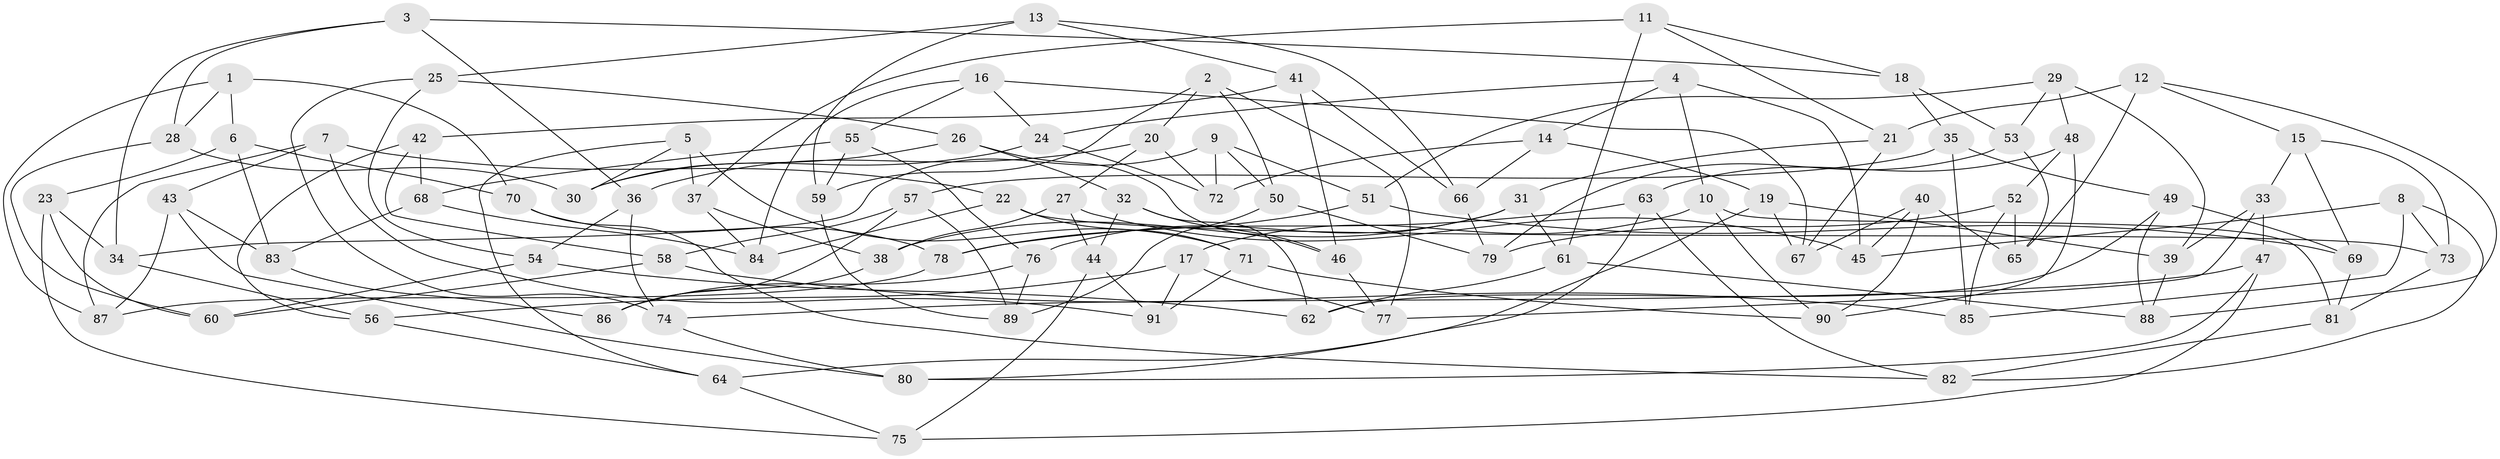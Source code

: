 // Generated by graph-tools (version 1.1) at 2025/16/03/09/25 04:16:27]
// undirected, 91 vertices, 182 edges
graph export_dot {
graph [start="1"]
  node [color=gray90,style=filled];
  1;
  2;
  3;
  4;
  5;
  6;
  7;
  8;
  9;
  10;
  11;
  12;
  13;
  14;
  15;
  16;
  17;
  18;
  19;
  20;
  21;
  22;
  23;
  24;
  25;
  26;
  27;
  28;
  29;
  30;
  31;
  32;
  33;
  34;
  35;
  36;
  37;
  38;
  39;
  40;
  41;
  42;
  43;
  44;
  45;
  46;
  47;
  48;
  49;
  50;
  51;
  52;
  53;
  54;
  55;
  56;
  57;
  58;
  59;
  60;
  61;
  62;
  63;
  64;
  65;
  66;
  67;
  68;
  69;
  70;
  71;
  72;
  73;
  74;
  75;
  76;
  77;
  78;
  79;
  80;
  81;
  82;
  83;
  84;
  85;
  86;
  87;
  88;
  89;
  90;
  91;
  1 -- 6;
  1 -- 70;
  1 -- 87;
  1 -- 28;
  2 -- 77;
  2 -- 50;
  2 -- 20;
  2 -- 59;
  3 -- 36;
  3 -- 34;
  3 -- 18;
  3 -- 28;
  4 -- 10;
  4 -- 24;
  4 -- 14;
  4 -- 45;
  5 -- 71;
  5 -- 30;
  5 -- 64;
  5 -- 37;
  6 -- 23;
  6 -- 83;
  6 -- 70;
  7 -- 87;
  7 -- 91;
  7 -- 22;
  7 -- 43;
  8 -- 82;
  8 -- 45;
  8 -- 73;
  8 -- 85;
  9 -- 34;
  9 -- 51;
  9 -- 50;
  9 -- 72;
  10 -- 81;
  10 -- 90;
  10 -- 17;
  11 -- 61;
  11 -- 18;
  11 -- 21;
  11 -- 37;
  12 -- 21;
  12 -- 88;
  12 -- 15;
  12 -- 65;
  13 -- 41;
  13 -- 25;
  13 -- 59;
  13 -- 66;
  14 -- 66;
  14 -- 19;
  14 -- 72;
  15 -- 69;
  15 -- 73;
  15 -- 33;
  16 -- 84;
  16 -- 24;
  16 -- 67;
  16 -- 55;
  17 -- 91;
  17 -- 56;
  17 -- 77;
  18 -- 35;
  18 -- 53;
  19 -- 67;
  19 -- 64;
  19 -- 39;
  20 -- 36;
  20 -- 27;
  20 -- 72;
  21 -- 31;
  21 -- 67;
  22 -- 84;
  22 -- 71;
  22 -- 73;
  23 -- 60;
  23 -- 75;
  23 -- 34;
  24 -- 72;
  24 -- 30;
  25 -- 74;
  25 -- 26;
  25 -- 54;
  26 -- 30;
  26 -- 32;
  26 -- 46;
  27 -- 45;
  27 -- 44;
  27 -- 38;
  28 -- 60;
  28 -- 30;
  29 -- 39;
  29 -- 51;
  29 -- 48;
  29 -- 53;
  31 -- 61;
  31 -- 38;
  31 -- 76;
  32 -- 62;
  32 -- 44;
  32 -- 46;
  33 -- 77;
  33 -- 47;
  33 -- 39;
  34 -- 56;
  35 -- 57;
  35 -- 85;
  35 -- 49;
  36 -- 54;
  36 -- 74;
  37 -- 84;
  37 -- 38;
  38 -- 86;
  39 -- 88;
  40 -- 65;
  40 -- 67;
  40 -- 90;
  40 -- 45;
  41 -- 66;
  41 -- 46;
  41 -- 42;
  42 -- 68;
  42 -- 58;
  42 -- 56;
  43 -- 83;
  43 -- 80;
  43 -- 87;
  44 -- 91;
  44 -- 75;
  46 -- 77;
  47 -- 74;
  47 -- 80;
  47 -- 75;
  48 -- 90;
  48 -- 52;
  48 -- 63;
  49 -- 88;
  49 -- 69;
  49 -- 62;
  50 -- 79;
  50 -- 89;
  51 -- 78;
  51 -- 69;
  52 -- 65;
  52 -- 79;
  52 -- 85;
  53 -- 79;
  53 -- 65;
  54 -- 62;
  54 -- 60;
  55 -- 68;
  55 -- 59;
  55 -- 76;
  56 -- 64;
  57 -- 89;
  57 -- 58;
  57 -- 86;
  58 -- 60;
  58 -- 85;
  59 -- 89;
  61 -- 88;
  61 -- 62;
  63 -- 78;
  63 -- 82;
  63 -- 80;
  64 -- 75;
  66 -- 79;
  68 -- 83;
  68 -- 84;
  69 -- 81;
  70 -- 82;
  70 -- 78;
  71 -- 90;
  71 -- 91;
  73 -- 81;
  74 -- 80;
  76 -- 89;
  76 -- 86;
  78 -- 87;
  81 -- 82;
  83 -- 86;
}
